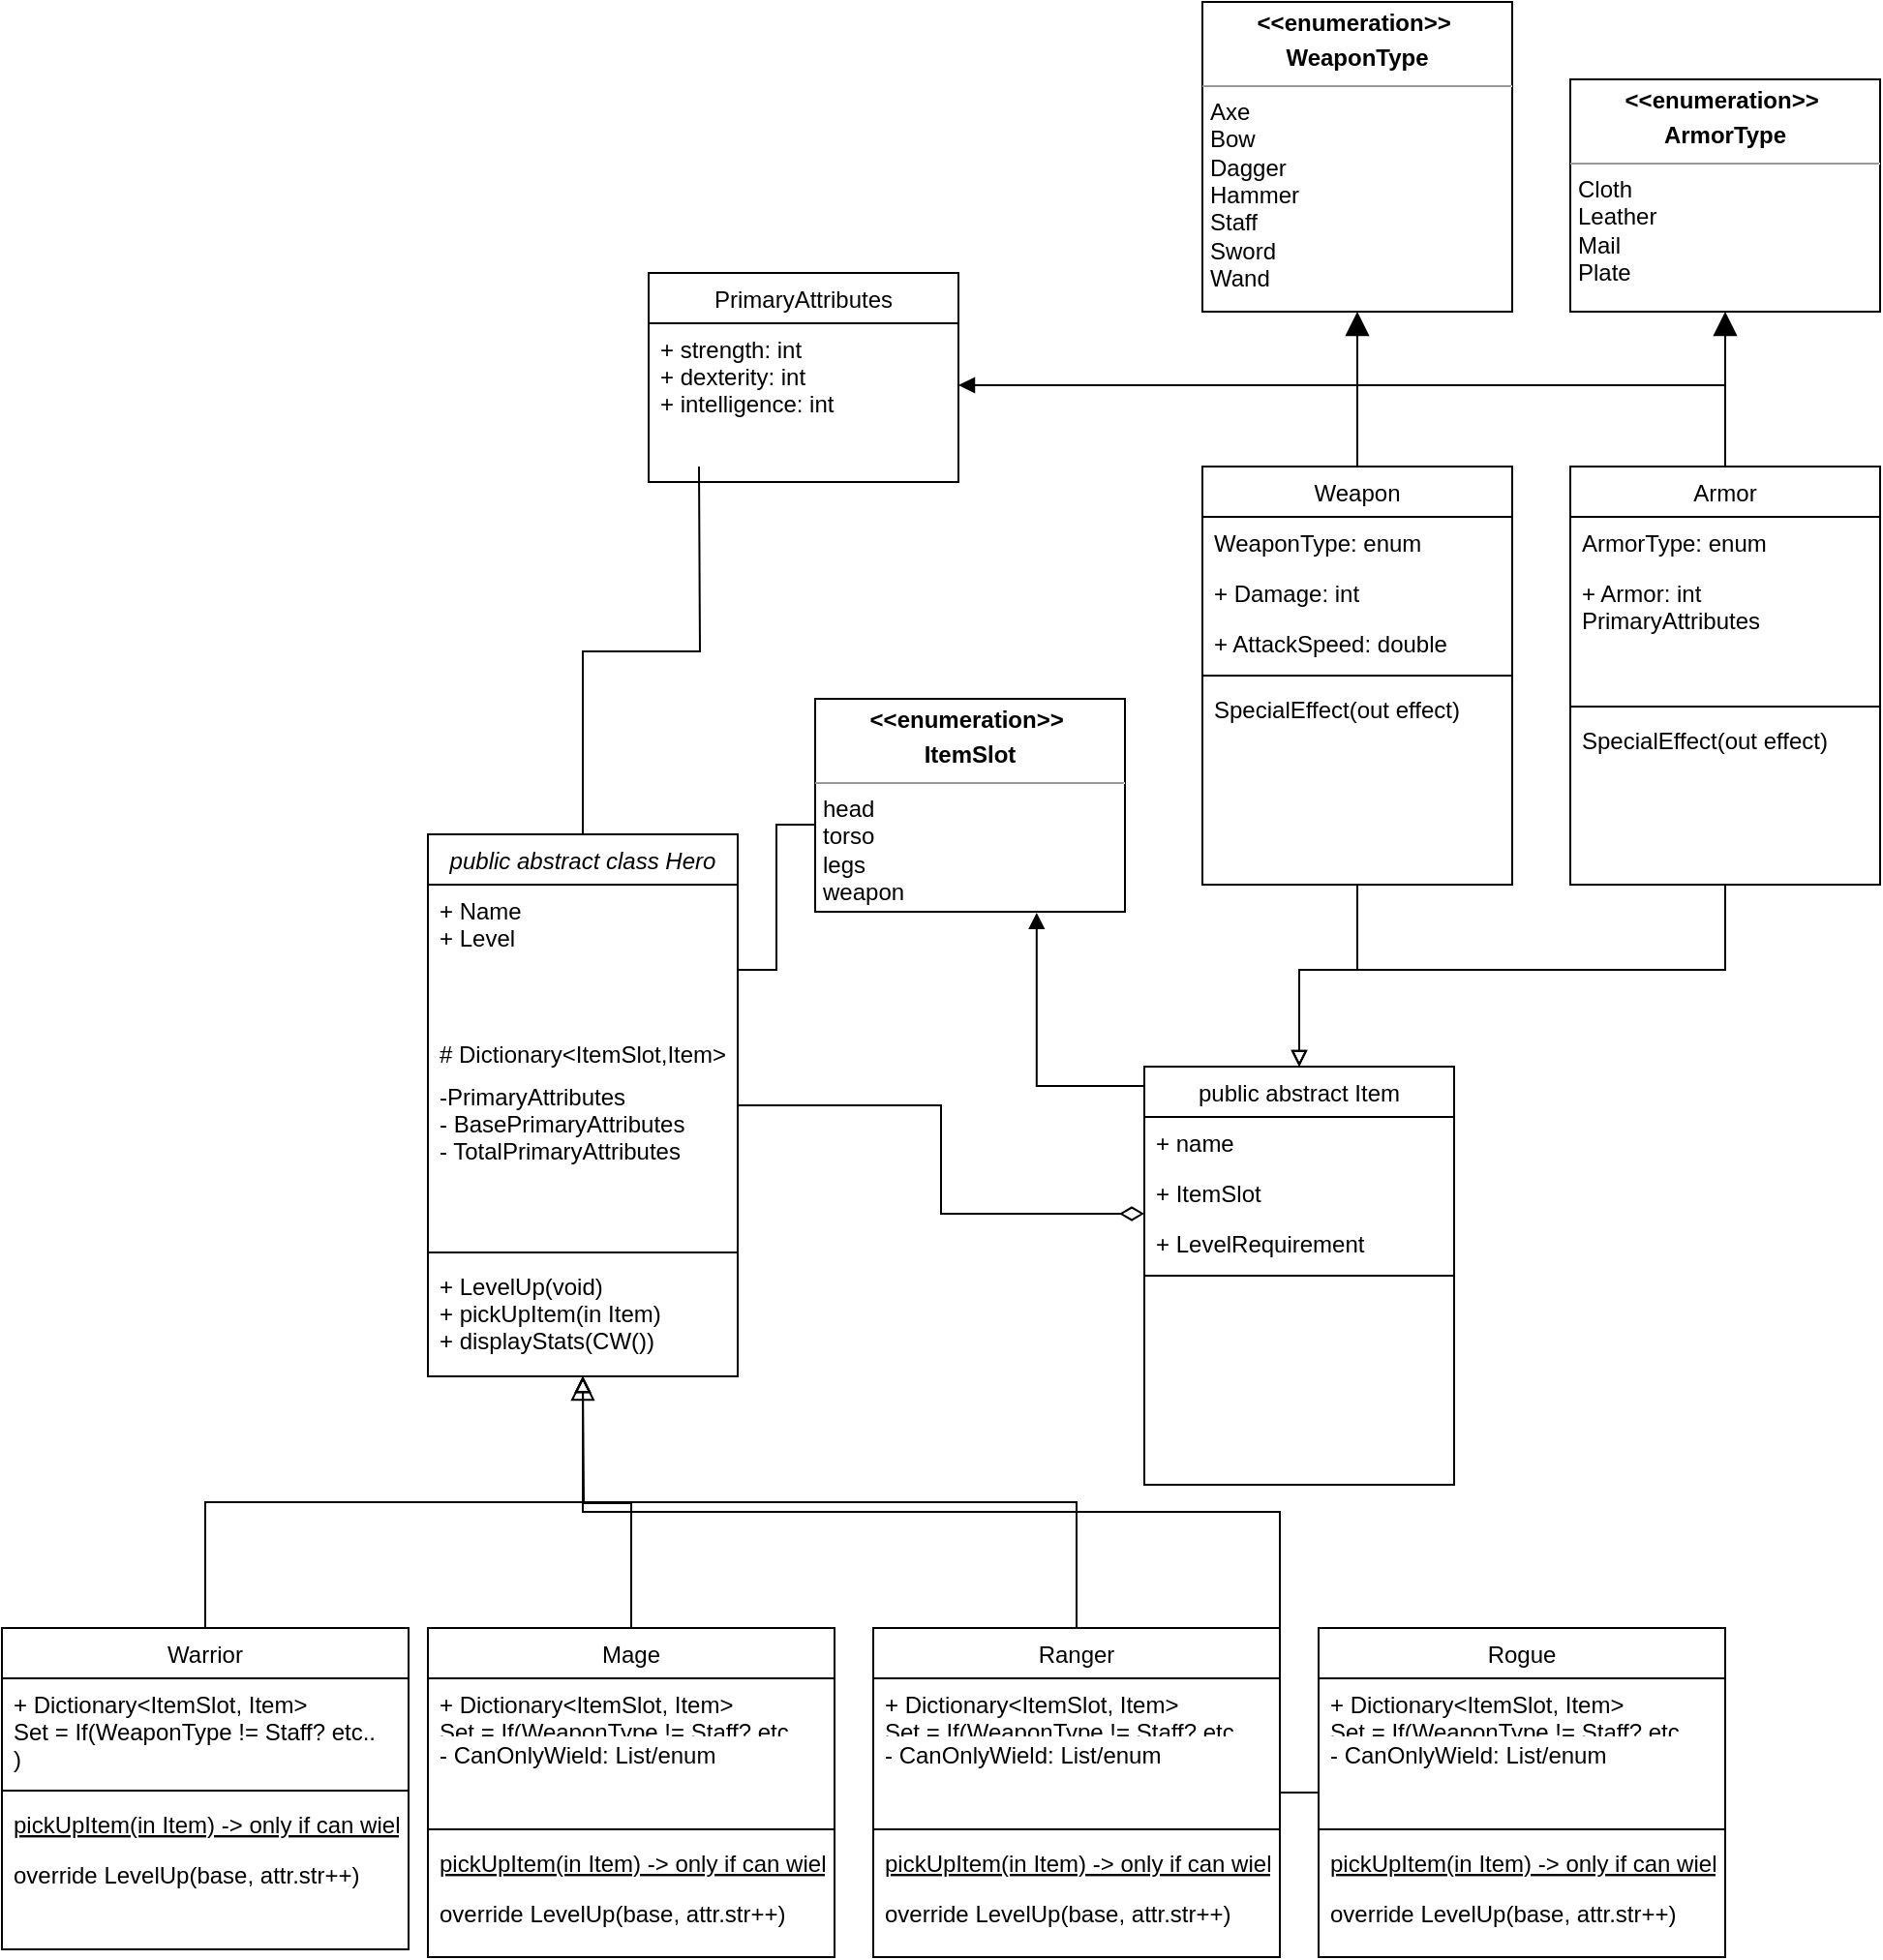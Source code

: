 <mxfile version="20.2.3" type="device"><diagram id="C5RBs43oDa-KdzZeNtuy" name="Page-1"><mxGraphModel dx="920" dy="1720" grid="1" gridSize="10" guides="1" tooltips="1" connect="1" arrows="1" fold="1" page="1" pageScale="1" pageWidth="827" pageHeight="1169" math="0" shadow="0"><root><mxCell id="WIyWlLk6GJQsqaUBKTNV-0"/><mxCell id="WIyWlLk6GJQsqaUBKTNV-1" parent="WIyWlLk6GJQsqaUBKTNV-0"/><mxCell id="Ad9vEtciB9iDOLJG4bQ7-24" style="edgeStyle=orthogonalEdgeStyle;rounded=0;orthogonalLoop=1;jettySize=auto;html=1;entryX=0;entryY=0.923;entryDx=0;entryDy=0;entryPerimeter=0;endArrow=diamondThin;endFill=0;endSize=10;" parent="WIyWlLk6GJQsqaUBKTNV-1" source="zkfFHV4jXpPFQw0GAbJ--0" target="zkfFHV4jXpPFQw0GAbJ--20" edge="1"><mxGeometry relative="1" as="geometry"/></mxCell><mxCell id="Ad9vEtciB9iDOLJG4bQ7-30" style="edgeStyle=orthogonalEdgeStyle;rounded=0;orthogonalLoop=1;jettySize=auto;html=1;endArrow=none;endFill=0;" parent="WIyWlLk6GJQsqaUBKTNV-1" source="zkfFHV4jXpPFQw0GAbJ--0" target="Ad9vEtciB9iDOLJG4bQ7-28" edge="1"><mxGeometry relative="1" as="geometry"><mxPoint x="340" y="-110" as="targetPoint"/><Array as="points"><mxPoint x="400" y="80"/><mxPoint x="400" y="5"/></Array></mxGeometry></mxCell><mxCell id="xOTaxpjYsiRkSE2B1qv_-6" style="edgeStyle=orthogonalEdgeStyle;rounded=0;orthogonalLoop=1;jettySize=auto;html=1;endArrow=none;endFill=0;" edge="1" parent="WIyWlLk6GJQsqaUBKTNV-1" source="zkfFHV4jXpPFQw0GAbJ--0"><mxGeometry relative="1" as="geometry"><mxPoint x="360" y="-180" as="targetPoint"/></mxGeometry></mxCell><mxCell id="zkfFHV4jXpPFQw0GAbJ--0" value="public abstract class Hero" style="swimlane;fontStyle=2;align=center;verticalAlign=top;childLayout=stackLayout;horizontal=1;startSize=26;horizontalStack=0;resizeParent=1;resizeLast=0;collapsible=1;marginBottom=0;rounded=0;shadow=0;strokeWidth=1;" parent="WIyWlLk6GJQsqaUBKTNV-1" vertex="1"><mxGeometry x="220" y="10" width="160" height="280" as="geometry"><mxRectangle x="230" y="140" width="160" height="26" as="alternateBounds"/></mxGeometry></mxCell><mxCell id="zkfFHV4jXpPFQw0GAbJ--1" value="+ Name&#10;+ Level" style="text;align=left;verticalAlign=top;spacingLeft=4;spacingRight=4;overflow=hidden;rotatable=0;points=[[0,0.5],[1,0.5]];portConstraint=eastwest;" parent="zkfFHV4jXpPFQw0GAbJ--0" vertex="1"><mxGeometry y="26" width="160" height="74" as="geometry"/></mxCell><mxCell id="zkfFHV4jXpPFQw0GAbJ--2" value="# Dictionary&lt;ItemSlot,Item&gt;" style="text;align=left;verticalAlign=top;spacingLeft=4;spacingRight=4;overflow=hidden;rotatable=0;points=[[0,0.5],[1,0.5]];portConstraint=eastwest;rounded=0;shadow=0;html=0;" parent="zkfFHV4jXpPFQw0GAbJ--0" vertex="1"><mxGeometry y="100" width="160" height="22" as="geometry"/></mxCell><mxCell id="zkfFHV4jXpPFQw0GAbJ--3" value="-PrimaryAttributes&#10;- BasePrimaryAttributes&#10;- TotalPrimaryAttributes" style="text;align=left;verticalAlign=top;spacingLeft=4;spacingRight=4;overflow=hidden;rotatable=0;points=[[0,0.5],[1,0.5]];portConstraint=eastwest;rounded=0;shadow=0;html=0;" parent="zkfFHV4jXpPFQw0GAbJ--0" vertex="1"><mxGeometry y="122" width="160" height="90" as="geometry"/></mxCell><mxCell id="zkfFHV4jXpPFQw0GAbJ--4" value="" style="line;html=1;strokeWidth=1;align=left;verticalAlign=middle;spacingTop=-1;spacingLeft=3;spacingRight=3;rotatable=0;labelPosition=right;points=[];portConstraint=eastwest;" parent="zkfFHV4jXpPFQw0GAbJ--0" vertex="1"><mxGeometry y="212" width="160" height="8" as="geometry"/></mxCell><mxCell id="zkfFHV4jXpPFQw0GAbJ--5" value="+ LevelUp(void)&#10;+ pickUpItem(in Item)&#10;+ displayStats(CW())" style="text;align=left;verticalAlign=top;spacingLeft=4;spacingRight=4;overflow=hidden;rotatable=0;points=[[0,0.5],[1,0.5]];portConstraint=eastwest;" parent="zkfFHV4jXpPFQw0GAbJ--0" vertex="1"><mxGeometry y="220" width="160" height="60" as="geometry"/></mxCell><mxCell id="zkfFHV4jXpPFQw0GAbJ--6" value="Warrior" style="swimlane;fontStyle=0;align=center;verticalAlign=top;childLayout=stackLayout;horizontal=1;startSize=26;horizontalStack=0;resizeParent=1;resizeLast=0;collapsible=1;marginBottom=0;rounded=0;shadow=0;strokeWidth=1;" parent="WIyWlLk6GJQsqaUBKTNV-1" vertex="1"><mxGeometry y="420" width="210" height="166" as="geometry"><mxRectangle x="130" y="380" width="160" height="26" as="alternateBounds"/></mxGeometry></mxCell><mxCell id="zkfFHV4jXpPFQw0GAbJ--7" value="+ Dictionary&lt;ItemSlot, Item&gt; &#10;Set = If(WeaponType != Staff? etc..&#10;)" style="text;align=left;verticalAlign=top;spacingLeft=4;spacingRight=4;overflow=hidden;rotatable=0;points=[[0,0.5],[1,0.5]];portConstraint=eastwest;" parent="zkfFHV4jXpPFQw0GAbJ--6" vertex="1"><mxGeometry y="26" width="210" height="54" as="geometry"/></mxCell><mxCell id="zkfFHV4jXpPFQw0GAbJ--9" value="" style="line;html=1;strokeWidth=1;align=left;verticalAlign=middle;spacingTop=-1;spacingLeft=3;spacingRight=3;rotatable=0;labelPosition=right;points=[];portConstraint=eastwest;" parent="zkfFHV4jXpPFQw0GAbJ--6" vertex="1"><mxGeometry y="80" width="210" height="8" as="geometry"/></mxCell><mxCell id="zkfFHV4jXpPFQw0GAbJ--10" value="pickUpItem(in Item) -&gt; only if can wield it" style="text;align=left;verticalAlign=top;spacingLeft=4;spacingRight=4;overflow=hidden;rotatable=0;points=[[0,0.5],[1,0.5]];portConstraint=eastwest;fontStyle=4" parent="zkfFHV4jXpPFQw0GAbJ--6" vertex="1"><mxGeometry y="88" width="210" height="26" as="geometry"/></mxCell><mxCell id="zkfFHV4jXpPFQw0GAbJ--11" value="override LevelUp(base, attr.str++)" style="text;align=left;verticalAlign=top;spacingLeft=4;spacingRight=4;overflow=hidden;rotatable=0;points=[[0,0.5],[1,0.5]];portConstraint=eastwest;" parent="zkfFHV4jXpPFQw0GAbJ--6" vertex="1"><mxGeometry y="114" width="210" height="26" as="geometry"/></mxCell><mxCell id="zkfFHV4jXpPFQw0GAbJ--12" value="" style="endArrow=block;endSize=10;endFill=0;shadow=0;strokeWidth=1;rounded=0;edgeStyle=elbowEdgeStyle;elbow=vertical;" parent="WIyWlLk6GJQsqaUBKTNV-1" source="zkfFHV4jXpPFQw0GAbJ--6" target="zkfFHV4jXpPFQw0GAbJ--0" edge="1"><mxGeometry width="160" relative="1" as="geometry"><mxPoint x="200" y="203" as="sourcePoint"/><mxPoint x="200" y="203" as="targetPoint"/></mxGeometry></mxCell><mxCell id="Ad9vEtciB9iDOLJG4bQ7-31" style="edgeStyle=orthogonalEdgeStyle;rounded=0;orthogonalLoop=1;jettySize=auto;html=1;entryX=0.715;entryY=1.004;entryDx=0;entryDy=0;entryPerimeter=0;endArrow=block;endFill=1;" parent="WIyWlLk6GJQsqaUBKTNV-1" source="zkfFHV4jXpPFQw0GAbJ--17" target="Ad9vEtciB9iDOLJG4bQ7-28" edge="1"><mxGeometry relative="1" as="geometry"><Array as="points"><mxPoint x="534" y="140"/></Array></mxGeometry></mxCell><mxCell id="zkfFHV4jXpPFQw0GAbJ--17" value="public abstract Item" style="swimlane;fontStyle=0;align=center;verticalAlign=top;childLayout=stackLayout;horizontal=1;startSize=26;horizontalStack=0;resizeParent=1;resizeLast=0;collapsible=1;marginBottom=0;rounded=0;shadow=0;strokeWidth=1;" parent="WIyWlLk6GJQsqaUBKTNV-1" vertex="1"><mxGeometry x="590" y="130" width="160" height="216" as="geometry"><mxRectangle x="550" y="140" width="160" height="26" as="alternateBounds"/></mxGeometry></mxCell><mxCell id="zkfFHV4jXpPFQw0GAbJ--19" value="+ name" style="text;align=left;verticalAlign=top;spacingLeft=4;spacingRight=4;overflow=hidden;rotatable=0;points=[[0,0.5],[1,0.5]];portConstraint=eastwest;rounded=0;shadow=0;html=0;" parent="zkfFHV4jXpPFQw0GAbJ--17" vertex="1"><mxGeometry y="26" width="160" height="26" as="geometry"/></mxCell><mxCell id="zkfFHV4jXpPFQw0GAbJ--20" value="+ ItemSlot" style="text;align=left;verticalAlign=top;spacingLeft=4;spacingRight=4;overflow=hidden;rotatable=0;points=[[0,0.5],[1,0.5]];portConstraint=eastwest;rounded=0;shadow=0;html=0;" parent="zkfFHV4jXpPFQw0GAbJ--17" vertex="1"><mxGeometry y="52" width="160" height="26" as="geometry"/></mxCell><mxCell id="zkfFHV4jXpPFQw0GAbJ--21" value="+ LevelRequirement" style="text;align=left;verticalAlign=top;spacingLeft=4;spacingRight=4;overflow=hidden;rotatable=0;points=[[0,0.5],[1,0.5]];portConstraint=eastwest;rounded=0;shadow=0;html=0;" parent="zkfFHV4jXpPFQw0GAbJ--17" vertex="1"><mxGeometry y="78" width="160" height="26" as="geometry"/></mxCell><mxCell id="zkfFHV4jXpPFQw0GAbJ--23" value="" style="line;html=1;strokeWidth=1;align=left;verticalAlign=middle;spacingTop=-1;spacingLeft=3;spacingRight=3;rotatable=0;labelPosition=right;points=[];portConstraint=eastwest;" parent="zkfFHV4jXpPFQw0GAbJ--17" vertex="1"><mxGeometry y="104" width="160" height="8" as="geometry"/></mxCell><mxCell id="KQ3kE_6mH9GfDMbPOUDM-12" style="edgeStyle=orthogonalEdgeStyle;rounded=0;orthogonalLoop=1;jettySize=auto;html=1;exitX=0.5;exitY=0;exitDx=0;exitDy=0;endArrow=block;endFill=0;" parent="WIyWlLk6GJQsqaUBKTNV-1" source="KQ3kE_6mH9GfDMbPOUDM-0" edge="1"><mxGeometry relative="1" as="geometry"><mxPoint x="300" y="290" as="targetPoint"/></mxGeometry></mxCell><mxCell id="KQ3kE_6mH9GfDMbPOUDM-0" value="Mage" style="swimlane;fontStyle=0;align=center;verticalAlign=top;childLayout=stackLayout;horizontal=1;startSize=26;horizontalStack=0;resizeParent=1;resizeLast=0;collapsible=1;marginBottom=0;rounded=0;shadow=0;strokeWidth=1;" parent="WIyWlLk6GJQsqaUBKTNV-1" vertex="1"><mxGeometry x="220" y="420" width="210" height="170" as="geometry"><mxRectangle x="130" y="380" width="160" height="26" as="alternateBounds"/></mxGeometry></mxCell><mxCell id="KQ3kE_6mH9GfDMbPOUDM-1" value="+ Dictionary&lt;ItemSlot, Item&gt; &#10;Set = If(WeaponType != Staff? etc..&#10;)" style="text;align=left;verticalAlign=top;spacingLeft=4;spacingRight=4;overflow=hidden;rotatable=0;points=[[0,0.5],[1,0.5]];portConstraint=eastwest;" parent="KQ3kE_6mH9GfDMbPOUDM-0" vertex="1"><mxGeometry y="26" width="210" height="26" as="geometry"/></mxCell><mxCell id="KQ3kE_6mH9GfDMbPOUDM-2" value="- CanOnlyWield: List/enum" style="text;align=left;verticalAlign=top;spacingLeft=4;spacingRight=4;overflow=hidden;rotatable=0;points=[[0,0.5],[1,0.5]];portConstraint=eastwest;rounded=0;shadow=0;html=0;" parent="KQ3kE_6mH9GfDMbPOUDM-0" vertex="1"><mxGeometry y="52" width="210" height="48" as="geometry"/></mxCell><mxCell id="KQ3kE_6mH9GfDMbPOUDM-3" value="" style="line;html=1;strokeWidth=1;align=left;verticalAlign=middle;spacingTop=-1;spacingLeft=3;spacingRight=3;rotatable=0;labelPosition=right;points=[];portConstraint=eastwest;" parent="KQ3kE_6mH9GfDMbPOUDM-0" vertex="1"><mxGeometry y="100" width="210" height="8" as="geometry"/></mxCell><mxCell id="KQ3kE_6mH9GfDMbPOUDM-4" value="pickUpItem(in Item) -&gt; only if can wield it" style="text;align=left;verticalAlign=top;spacingLeft=4;spacingRight=4;overflow=hidden;rotatable=0;points=[[0,0.5],[1,0.5]];portConstraint=eastwest;fontStyle=4" parent="KQ3kE_6mH9GfDMbPOUDM-0" vertex="1"><mxGeometry y="108" width="210" height="26" as="geometry"/></mxCell><mxCell id="KQ3kE_6mH9GfDMbPOUDM-5" value="override LevelUp(base, attr.str++)" style="text;align=left;verticalAlign=top;spacingLeft=4;spacingRight=4;overflow=hidden;rotatable=0;points=[[0,0.5],[1,0.5]];portConstraint=eastwest;" parent="KQ3kE_6mH9GfDMbPOUDM-0" vertex="1"><mxGeometry y="134" width="210" height="26" as="geometry"/></mxCell><mxCell id="KQ3kE_6mH9GfDMbPOUDM-13" style="edgeStyle=orthogonalEdgeStyle;rounded=0;orthogonalLoop=1;jettySize=auto;html=1;exitX=0.5;exitY=0;exitDx=0;exitDy=0;entryX=0.5;entryY=1;entryDx=0;entryDy=0;endArrow=block;endFill=0;" parent="WIyWlLk6GJQsqaUBKTNV-1" source="KQ3kE_6mH9GfDMbPOUDM-6" target="zkfFHV4jXpPFQw0GAbJ--0" edge="1"><mxGeometry relative="1" as="geometry"><mxPoint x="300" y="340" as="targetPoint"/></mxGeometry></mxCell><mxCell id="KQ3kE_6mH9GfDMbPOUDM-6" value="Ranger" style="swimlane;fontStyle=0;align=center;verticalAlign=top;childLayout=stackLayout;horizontal=1;startSize=26;horizontalStack=0;resizeParent=1;resizeLast=0;collapsible=1;marginBottom=0;rounded=0;shadow=0;strokeWidth=1;" parent="WIyWlLk6GJQsqaUBKTNV-1" vertex="1"><mxGeometry x="450" y="420" width="210" height="170" as="geometry"><mxRectangle x="130" y="380" width="160" height="26" as="alternateBounds"/></mxGeometry></mxCell><mxCell id="KQ3kE_6mH9GfDMbPOUDM-7" value="+ Dictionary&lt;ItemSlot, Item&gt; &#10;Set = If(WeaponType != Staff? etc..&#10;)" style="text;align=left;verticalAlign=top;spacingLeft=4;spacingRight=4;overflow=hidden;rotatable=0;points=[[0,0.5],[1,0.5]];portConstraint=eastwest;" parent="KQ3kE_6mH9GfDMbPOUDM-6" vertex="1"><mxGeometry y="26" width="210" height="26" as="geometry"/></mxCell><mxCell id="KQ3kE_6mH9GfDMbPOUDM-8" value="- CanOnlyWield: List/enum" style="text;align=left;verticalAlign=top;spacingLeft=4;spacingRight=4;overflow=hidden;rotatable=0;points=[[0,0.5],[1,0.5]];portConstraint=eastwest;rounded=0;shadow=0;html=0;" parent="KQ3kE_6mH9GfDMbPOUDM-6" vertex="1"><mxGeometry y="52" width="210" height="48" as="geometry"/></mxCell><mxCell id="KQ3kE_6mH9GfDMbPOUDM-9" value="" style="line;html=1;strokeWidth=1;align=left;verticalAlign=middle;spacingTop=-1;spacingLeft=3;spacingRight=3;rotatable=0;labelPosition=right;points=[];portConstraint=eastwest;" parent="KQ3kE_6mH9GfDMbPOUDM-6" vertex="1"><mxGeometry y="100" width="210" height="8" as="geometry"/></mxCell><mxCell id="KQ3kE_6mH9GfDMbPOUDM-10" value="pickUpItem(in Item) -&gt; only if can wield it" style="text;align=left;verticalAlign=top;spacingLeft=4;spacingRight=4;overflow=hidden;rotatable=0;points=[[0,0.5],[1,0.5]];portConstraint=eastwest;fontStyle=4" parent="KQ3kE_6mH9GfDMbPOUDM-6" vertex="1"><mxGeometry y="108" width="210" height="26" as="geometry"/></mxCell><mxCell id="KQ3kE_6mH9GfDMbPOUDM-11" value="override LevelUp(base, attr.str++)" style="text;align=left;verticalAlign=top;spacingLeft=4;spacingRight=4;overflow=hidden;rotatable=0;points=[[0,0.5],[1,0.5]];portConstraint=eastwest;" parent="KQ3kE_6mH9GfDMbPOUDM-6" vertex="1"><mxGeometry y="134" width="210" height="26" as="geometry"/></mxCell><mxCell id="KQ3kE_6mH9GfDMbPOUDM-20" style="edgeStyle=orthogonalEdgeStyle;rounded=0;orthogonalLoop=1;jettySize=auto;html=1;endArrow=block;endFill=0;" parent="WIyWlLk6GJQsqaUBKTNV-1" source="KQ3kE_6mH9GfDMbPOUDM-14" edge="1"><mxGeometry relative="1" as="geometry"><mxPoint x="300" y="290" as="targetPoint"/><Array as="points"><mxPoint x="660" y="360"/><mxPoint x="300" y="360"/></Array></mxGeometry></mxCell><mxCell id="KQ3kE_6mH9GfDMbPOUDM-14" value="Rogue" style="swimlane;fontStyle=0;align=center;verticalAlign=top;childLayout=stackLayout;horizontal=1;startSize=26;horizontalStack=0;resizeParent=1;resizeLast=0;collapsible=1;marginBottom=0;rounded=0;shadow=0;strokeWidth=1;" parent="WIyWlLk6GJQsqaUBKTNV-1" vertex="1"><mxGeometry x="680" y="420" width="210" height="170" as="geometry"><mxRectangle x="130" y="380" width="160" height="26" as="alternateBounds"/></mxGeometry></mxCell><mxCell id="KQ3kE_6mH9GfDMbPOUDM-15" value="+ Dictionary&lt;ItemSlot, Item&gt; &#10;Set = If(WeaponType != Staff? etc..&#10;)" style="text;align=left;verticalAlign=top;spacingLeft=4;spacingRight=4;overflow=hidden;rotatable=0;points=[[0,0.5],[1,0.5]];portConstraint=eastwest;" parent="KQ3kE_6mH9GfDMbPOUDM-14" vertex="1"><mxGeometry y="26" width="210" height="26" as="geometry"/></mxCell><mxCell id="KQ3kE_6mH9GfDMbPOUDM-16" value="- CanOnlyWield: List/enum" style="text;align=left;verticalAlign=top;spacingLeft=4;spacingRight=4;overflow=hidden;rotatable=0;points=[[0,0.5],[1,0.5]];portConstraint=eastwest;rounded=0;shadow=0;html=0;" parent="KQ3kE_6mH9GfDMbPOUDM-14" vertex="1"><mxGeometry y="52" width="210" height="48" as="geometry"/></mxCell><mxCell id="KQ3kE_6mH9GfDMbPOUDM-17" value="" style="line;html=1;strokeWidth=1;align=left;verticalAlign=middle;spacingTop=-1;spacingLeft=3;spacingRight=3;rotatable=0;labelPosition=right;points=[];portConstraint=eastwest;" parent="KQ3kE_6mH9GfDMbPOUDM-14" vertex="1"><mxGeometry y="100" width="210" height="8" as="geometry"/></mxCell><mxCell id="KQ3kE_6mH9GfDMbPOUDM-18" value="pickUpItem(in Item) -&gt; only if can wield it" style="text;align=left;verticalAlign=top;spacingLeft=4;spacingRight=4;overflow=hidden;rotatable=0;points=[[0,0.5],[1,0.5]];portConstraint=eastwest;fontStyle=4" parent="KQ3kE_6mH9GfDMbPOUDM-14" vertex="1"><mxGeometry y="108" width="210" height="26" as="geometry"/></mxCell><mxCell id="KQ3kE_6mH9GfDMbPOUDM-19" value="override LevelUp(base, attr.str++)" style="text;align=left;verticalAlign=top;spacingLeft=4;spacingRight=4;overflow=hidden;rotatable=0;points=[[0,0.5],[1,0.5]];portConstraint=eastwest;" parent="KQ3kE_6mH9GfDMbPOUDM-14" vertex="1"><mxGeometry y="134" width="210" height="26" as="geometry"/></mxCell><mxCell id="Ad9vEtciB9iDOLJG4bQ7-33" style="edgeStyle=orthogonalEdgeStyle;rounded=0;orthogonalLoop=1;jettySize=auto;html=1;endArrow=block;endFill=0;" parent="WIyWlLk6GJQsqaUBKTNV-1" source="Ad9vEtciB9iDOLJG4bQ7-0" target="zkfFHV4jXpPFQw0GAbJ--17" edge="1"><mxGeometry relative="1" as="geometry"><Array as="points"><mxPoint x="700" y="80"/><mxPoint x="670" y="80"/></Array></mxGeometry></mxCell><mxCell id="Ad9vEtciB9iDOLJG4bQ7-38" style="edgeStyle=orthogonalEdgeStyle;rounded=0;orthogonalLoop=1;jettySize=auto;html=1;endArrow=block;endFill=1;endSize=10;" parent="WIyWlLk6GJQsqaUBKTNV-1" source="Ad9vEtciB9iDOLJG4bQ7-0" target="Ad9vEtciB9iDOLJG4bQ7-35" edge="1"><mxGeometry relative="1" as="geometry"/></mxCell><mxCell id="Ad9vEtciB9iDOLJG4bQ7-0" value="Weapon" style="swimlane;fontStyle=0;align=center;verticalAlign=top;childLayout=stackLayout;horizontal=1;startSize=26;horizontalStack=0;resizeParent=1;resizeLast=0;collapsible=1;marginBottom=0;rounded=0;shadow=0;strokeWidth=1;" parent="WIyWlLk6GJQsqaUBKTNV-1" vertex="1"><mxGeometry x="620" y="-180" width="160" height="216" as="geometry"><mxRectangle x="550" y="140" width="160" height="26" as="alternateBounds"/></mxGeometry></mxCell><mxCell id="Ad9vEtciB9iDOLJG4bQ7-1" value="WeaponType: enum" style="text;align=left;verticalAlign=top;spacingLeft=4;spacingRight=4;overflow=hidden;rotatable=0;points=[[0,0.5],[1,0.5]];portConstraint=eastwest;" parent="Ad9vEtciB9iDOLJG4bQ7-0" vertex="1"><mxGeometry y="26" width="160" height="26" as="geometry"/></mxCell><mxCell id="Ad9vEtciB9iDOLJG4bQ7-3" value="+ Damage: int" style="text;align=left;verticalAlign=top;spacingLeft=4;spacingRight=4;overflow=hidden;rotatable=0;points=[[0,0.5],[1,0.5]];portConstraint=eastwest;rounded=0;shadow=0;html=0;" parent="Ad9vEtciB9iDOLJG4bQ7-0" vertex="1"><mxGeometry y="52" width="160" height="26" as="geometry"/></mxCell><mxCell id="Ad9vEtciB9iDOLJG4bQ7-4" value="+ AttackSpeed: double" style="text;align=left;verticalAlign=top;spacingLeft=4;spacingRight=4;overflow=hidden;rotatable=0;points=[[0,0.5],[1,0.5]];portConstraint=eastwest;rounded=0;shadow=0;html=0;" parent="Ad9vEtciB9iDOLJG4bQ7-0" vertex="1"><mxGeometry y="78" width="160" height="26" as="geometry"/></mxCell><mxCell id="Ad9vEtciB9iDOLJG4bQ7-6" value="" style="line;html=1;strokeWidth=1;align=left;verticalAlign=middle;spacingTop=-1;spacingLeft=3;spacingRight=3;rotatable=0;labelPosition=right;points=[];portConstraint=eastwest;" parent="Ad9vEtciB9iDOLJG4bQ7-0" vertex="1"><mxGeometry y="104" width="160" height="8" as="geometry"/></mxCell><mxCell id="Ad9vEtciB9iDOLJG4bQ7-7" value="SpecialEffect(out effect)" style="text;align=left;verticalAlign=top;spacingLeft=4;spacingRight=4;overflow=hidden;rotatable=0;points=[[0,0.5],[1,0.5]];portConstraint=eastwest;" parent="Ad9vEtciB9iDOLJG4bQ7-0" vertex="1"><mxGeometry y="112" width="160" height="26" as="geometry"/></mxCell><mxCell id="Ad9vEtciB9iDOLJG4bQ7-34" style="edgeStyle=orthogonalEdgeStyle;rounded=0;orthogonalLoop=1;jettySize=auto;html=1;endArrow=block;endFill=0;" parent="WIyWlLk6GJQsqaUBKTNV-1" source="Ad9vEtciB9iDOLJG4bQ7-9" target="zkfFHV4jXpPFQw0GAbJ--17" edge="1"><mxGeometry relative="1" as="geometry"><Array as="points"><mxPoint x="890" y="80"/><mxPoint x="670" y="80"/></Array></mxGeometry></mxCell><mxCell id="Ad9vEtciB9iDOLJG4bQ7-39" style="edgeStyle=orthogonalEdgeStyle;rounded=0;orthogonalLoop=1;jettySize=auto;html=1;endArrow=block;endFill=1;endSize=10;" parent="WIyWlLk6GJQsqaUBKTNV-1" source="Ad9vEtciB9iDOLJG4bQ7-9" target="Ad9vEtciB9iDOLJG4bQ7-36" edge="1"><mxGeometry relative="1" as="geometry"/></mxCell><mxCell id="xOTaxpjYsiRkSE2B1qv_-8" style="edgeStyle=orthogonalEdgeStyle;rounded=0;orthogonalLoop=1;jettySize=auto;html=1;entryX=1;entryY=0.5;entryDx=0;entryDy=0;endArrow=block;endFill=1;" edge="1" parent="WIyWlLk6GJQsqaUBKTNV-1" source="Ad9vEtciB9iDOLJG4bQ7-9" target="xOTaxpjYsiRkSE2B1qv_-3"><mxGeometry relative="1" as="geometry"/></mxCell><mxCell id="Ad9vEtciB9iDOLJG4bQ7-9" value="Armor" style="swimlane;fontStyle=0;align=center;verticalAlign=top;childLayout=stackLayout;horizontal=1;startSize=26;horizontalStack=0;resizeParent=1;resizeLast=0;collapsible=1;marginBottom=0;rounded=0;shadow=0;strokeWidth=1;" parent="WIyWlLk6GJQsqaUBKTNV-1" vertex="1"><mxGeometry x="810" y="-180" width="160" height="216" as="geometry"><mxRectangle x="550" y="140" width="160" height="26" as="alternateBounds"/></mxGeometry></mxCell><mxCell id="Ad9vEtciB9iDOLJG4bQ7-10" value="ArmorType: enum" style="text;align=left;verticalAlign=top;spacingLeft=4;spacingRight=4;overflow=hidden;rotatable=0;points=[[0,0.5],[1,0.5]];portConstraint=eastwest;" parent="Ad9vEtciB9iDOLJG4bQ7-9" vertex="1"><mxGeometry y="26" width="160" height="26" as="geometry"/></mxCell><mxCell id="Ad9vEtciB9iDOLJG4bQ7-11" value="+ Armor: int&#10;PrimaryAttributes" style="text;align=left;verticalAlign=top;spacingLeft=4;spacingRight=4;overflow=hidden;rotatable=0;points=[[0,0.5],[1,0.5]];portConstraint=eastwest;rounded=0;shadow=0;html=0;" parent="Ad9vEtciB9iDOLJG4bQ7-9" vertex="1"><mxGeometry y="52" width="160" height="68" as="geometry"/></mxCell><mxCell id="Ad9vEtciB9iDOLJG4bQ7-15" value="" style="line;html=1;strokeWidth=1;align=left;verticalAlign=middle;spacingTop=-1;spacingLeft=3;spacingRight=3;rotatable=0;labelPosition=right;points=[];portConstraint=eastwest;" parent="Ad9vEtciB9iDOLJG4bQ7-9" vertex="1"><mxGeometry y="120" width="160" height="8" as="geometry"/></mxCell><mxCell id="Ad9vEtciB9iDOLJG4bQ7-16" value="SpecialEffect(out effect)" style="text;align=left;verticalAlign=top;spacingLeft=4;spacingRight=4;overflow=hidden;rotatable=0;points=[[0,0.5],[1,0.5]];portConstraint=eastwest;" parent="Ad9vEtciB9iDOLJG4bQ7-9" vertex="1"><mxGeometry y="128" width="160" height="26" as="geometry"/></mxCell><mxCell id="Ad9vEtciB9iDOLJG4bQ7-28" value="&lt;p style=&quot;margin:0px;margin-top:4px;text-align:center;&quot;&gt;&lt;b&gt;&amp;lt;&amp;lt;enumeration&amp;gt;&amp;gt;&amp;nbsp;&lt;/b&gt;&lt;/p&gt;&lt;p style=&quot;margin:0px;margin-top:4px;text-align:center;&quot;&gt;&lt;b&gt;ItemSlot&lt;/b&gt;&lt;/p&gt;&lt;hr size=&quot;1&quot;&gt;&lt;p style=&quot;margin:0px;margin-left:4px;&quot;&gt;head&lt;/p&gt;&lt;p style=&quot;margin:0px;margin-left:4px;&quot;&gt;torso&lt;/p&gt;&lt;p style=&quot;margin:0px;margin-left:4px;&quot;&gt;legs&lt;/p&gt;&lt;p style=&quot;margin:0px;margin-left:4px;&quot;&gt;weapon&lt;/p&gt;" style="verticalAlign=top;align=left;overflow=fill;fontSize=12;fontFamily=Helvetica;html=1;" parent="WIyWlLk6GJQsqaUBKTNV-1" vertex="1"><mxGeometry x="420" y="-60" width="160" height="110" as="geometry"/></mxCell><mxCell id="Ad9vEtciB9iDOLJG4bQ7-35" value="&lt;p style=&quot;margin:0px;margin-top:4px;text-align:center;&quot;&gt;&lt;b&gt;&amp;lt;&amp;lt;enumeration&amp;gt;&amp;gt;&amp;nbsp;&lt;/b&gt;&lt;/p&gt;&lt;p style=&quot;margin:0px;margin-top:4px;text-align:center;&quot;&gt;&lt;b&gt;WeaponType&lt;/b&gt;&lt;/p&gt;&lt;hr size=&quot;1&quot;&gt;&lt;p style=&quot;margin:0px;margin-left:4px;&quot;&gt;Axe&lt;/p&gt;&lt;p style=&quot;margin:0px;margin-left:4px;&quot;&gt;Bow&lt;/p&gt;&lt;p style=&quot;margin:0px;margin-left:4px;&quot;&gt;Dagger&lt;/p&gt;&lt;p style=&quot;margin:0px;margin-left:4px;&quot;&gt;Hammer&lt;/p&gt;&lt;p style=&quot;margin:0px;margin-left:4px;&quot;&gt;Staff&lt;/p&gt;&lt;p style=&quot;margin:0px;margin-left:4px;&quot;&gt;Sword&lt;/p&gt;&lt;p style=&quot;margin:0px;margin-left:4px;&quot;&gt;Wand&lt;/p&gt;" style="verticalAlign=top;align=left;overflow=fill;fontSize=12;fontFamily=Helvetica;html=1;" parent="WIyWlLk6GJQsqaUBKTNV-1" vertex="1"><mxGeometry x="620" y="-420" width="160" height="160" as="geometry"/></mxCell><mxCell id="Ad9vEtciB9iDOLJG4bQ7-36" value="&lt;p style=&quot;margin:0px;margin-top:4px;text-align:center;&quot;&gt;&lt;b&gt;&amp;lt;&amp;lt;enumeration&amp;gt;&amp;gt;&amp;nbsp;&lt;/b&gt;&lt;/p&gt;&lt;p style=&quot;margin:0px;margin-top:4px;text-align:center;&quot;&gt;&lt;b&gt;ArmorType&lt;/b&gt;&lt;/p&gt;&lt;hr size=&quot;1&quot;&gt;&lt;p style=&quot;margin:0px;margin-left:4px;&quot;&gt;Cloth&lt;/p&gt;&lt;p style=&quot;margin:0px;margin-left:4px;&quot;&gt;Leather&lt;/p&gt;&lt;p style=&quot;margin:0px;margin-left:4px;&quot;&gt;Mail&lt;/p&gt;&lt;p style=&quot;margin:0px;margin-left:4px;&quot;&gt;Plate&lt;/p&gt;" style="verticalAlign=top;align=left;overflow=fill;fontSize=12;fontFamily=Helvetica;html=1;" parent="WIyWlLk6GJQsqaUBKTNV-1" vertex="1"><mxGeometry x="810" y="-380" width="160" height="120" as="geometry"/></mxCell><mxCell id="xOTaxpjYsiRkSE2B1qv_-0" value="PrimaryAttributes" style="swimlane;fontStyle=0;align=center;verticalAlign=top;childLayout=stackLayout;horizontal=1;startSize=26;horizontalStack=0;resizeParent=1;resizeLast=0;collapsible=1;marginBottom=0;rounded=0;shadow=0;strokeWidth=1;" vertex="1" parent="WIyWlLk6GJQsqaUBKTNV-1"><mxGeometry x="334" y="-280" width="160" height="108" as="geometry"><mxRectangle x="550" y="140" width="160" height="26" as="alternateBounds"/></mxGeometry></mxCell><mxCell id="xOTaxpjYsiRkSE2B1qv_-3" value="+ strength: int&#10;+ dexterity: int&#10;+ intelligence: int" style="text;align=left;verticalAlign=top;spacingLeft=4;spacingRight=4;overflow=hidden;rotatable=0;points=[[0,0.5],[1,0.5]];portConstraint=eastwest;rounded=0;shadow=0;html=0;" vertex="1" parent="xOTaxpjYsiRkSE2B1qv_-0"><mxGeometry y="26" width="160" height="64" as="geometry"/></mxCell><mxCell id="xOTaxpjYsiRkSE2B1qv_-4" value="" style="line;html=1;strokeWidth=1;align=left;verticalAlign=middle;spacingTop=-1;spacingLeft=3;spacingRight=3;rotatable=0;labelPosition=right;points=[];portConstraint=eastwest;" vertex="1" parent="xOTaxpjYsiRkSE2B1qv_-0"><mxGeometry y="90" width="160" as="geometry"/></mxCell></root></mxGraphModel></diagram></mxfile>